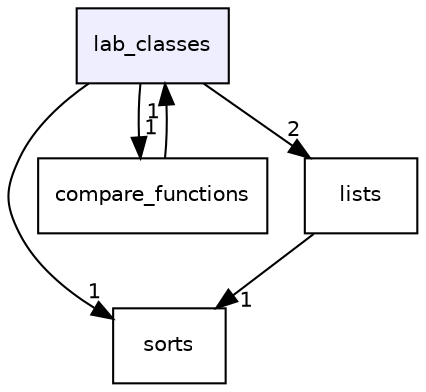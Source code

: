 digraph "lab_classes" {
  compound=true
  node [ fontsize="10", fontname="Helvetica"];
  edge [ labelfontsize="10", labelfontname="Helvetica"];
  dir_b47a18700420c03514b5e68937053cc8 [shape=box, label="lab_classes", style="filled", fillcolor="#eeeeff", pencolor="black", URL="dir_b47a18700420c03514b5e68937053cc8.html"];
  dir_fa753ffa6e3c9acb810fc37ee5c68b6e [shape=box label="sorts" URL="dir_fa753ffa6e3c9acb810fc37ee5c68b6e.html"];
  dir_ea16c19b57098e79810c017b9989c8ed [shape=box label="compare_functions" URL="dir_ea16c19b57098e79810c017b9989c8ed.html"];
  dir_88e83b323b1505860124d2ed54134942 [shape=box label="lists" URL="dir_88e83b323b1505860124d2ed54134942.html"];
  dir_ea16c19b57098e79810c017b9989c8ed->dir_b47a18700420c03514b5e68937053cc8 [headlabel="1", labeldistance=1.5 headhref="dir_000000_000002.html"];
  dir_b47a18700420c03514b5e68937053cc8->dir_fa753ffa6e3c9acb810fc37ee5c68b6e [headlabel="1", labeldistance=1.5 headhref="dir_000002_000004.html"];
  dir_b47a18700420c03514b5e68937053cc8->dir_ea16c19b57098e79810c017b9989c8ed [headlabel="1", labeldistance=1.5 headhref="dir_000002_000000.html"];
  dir_b47a18700420c03514b5e68937053cc8->dir_88e83b323b1505860124d2ed54134942 [headlabel="2", labeldistance=1.5 headhref="dir_000002_000003.html"];
  dir_88e83b323b1505860124d2ed54134942->dir_fa753ffa6e3c9acb810fc37ee5c68b6e [headlabel="1", labeldistance=1.5 headhref="dir_000003_000004.html"];
}
